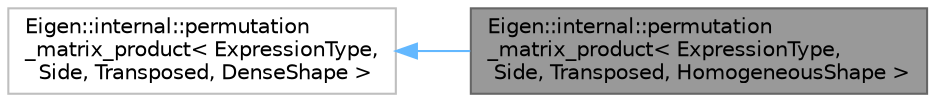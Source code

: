 digraph "Eigen::internal::permutation_matrix_product&lt; ExpressionType, Side, Transposed, HomogeneousShape &gt;"
{
 // LATEX_PDF_SIZE
  bgcolor="transparent";
  edge [fontname=Helvetica,fontsize=10,labelfontname=Helvetica,labelfontsize=10];
  node [fontname=Helvetica,fontsize=10,shape=box,height=0.2,width=0.4];
  rankdir="LR";
  Node1 [id="Node000001",label="Eigen::internal::permutation\l_matrix_product\< ExpressionType,\l Side, Transposed, HomogeneousShape \>",height=0.2,width=0.4,color="gray40", fillcolor="grey60", style="filled", fontcolor="black",tooltip=" "];
  Node2 -> Node1 [id="edge1_Node000001_Node000002",dir="back",color="steelblue1",style="solid",tooltip=" "];
  Node2 [id="Node000002",label="Eigen::internal::permutation\l_matrix_product\< ExpressionType,\l Side, Transposed, DenseShape \>",height=0.2,width=0.4,color="grey75", fillcolor="white", style="filled",URL="$structEigen_1_1internal_1_1permutation__matrix__product_3_01ExpressionType_00_01Side_00_01Transposed_00_01DenseShape_01_4.html",tooltip=" "];
}
